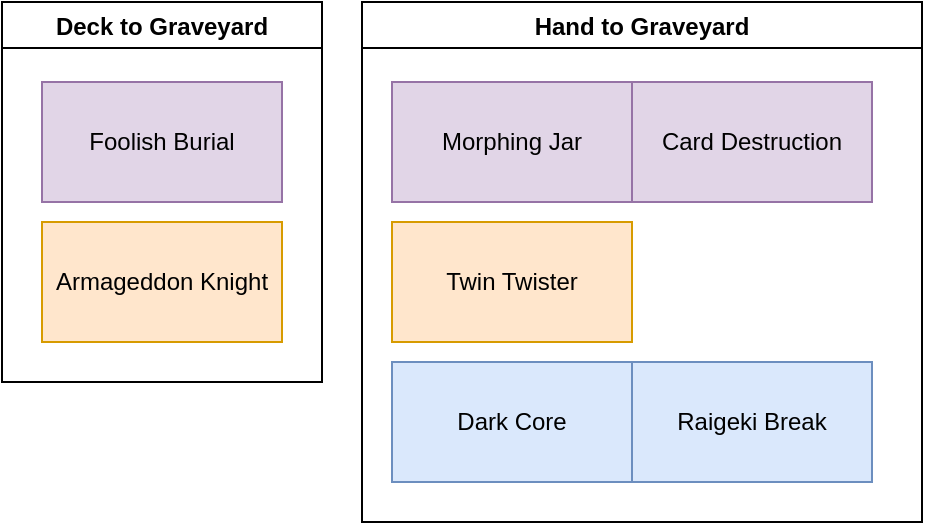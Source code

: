 <mxfile version="20.1.4" type="github">
  <diagram id="k3XtddSRICdn5ckGxZP9" name="Graveyard Support">
    <mxGraphModel dx="1141" dy="703" grid="1" gridSize="10" guides="1" tooltips="1" connect="1" arrows="1" fold="1" page="1" pageScale="1" pageWidth="850" pageHeight="1100" math="0" shadow="0">
      <root>
        <mxCell id="0" />
        <mxCell id="1" parent="0" />
        <mxCell id="qbupHraFLRX2WD-IEX-6-1" value="Deck to Graveyard" style="swimlane;" parent="1" vertex="1">
          <mxGeometry x="20" y="20" width="160" height="190" as="geometry" />
        </mxCell>
        <mxCell id="J6CSg8eaZkPXc1e662Wj-21" value="Foolish Burial" style="whiteSpace=wrap;html=1;fillColor=#e1d5e7;strokeColor=#9673a6;" parent="qbupHraFLRX2WD-IEX-6-1" vertex="1">
          <mxGeometry x="20" y="40" width="120" height="60" as="geometry" />
        </mxCell>
        <mxCell id="qbupHraFLRX2WD-IEX-6-2" value="Armageddon Knight" style="whiteSpace=wrap;html=1;fillColor=#ffe6cc;strokeColor=#d79b00;" parent="qbupHraFLRX2WD-IEX-6-1" vertex="1">
          <mxGeometry x="20" y="110" width="120" height="60" as="geometry" />
        </mxCell>
        <mxCell id="qbupHraFLRX2WD-IEX-6-3" value="Hand to Graveyard" style="swimlane;" parent="1" vertex="1">
          <mxGeometry x="200" y="20" width="280" height="260" as="geometry" />
        </mxCell>
        <mxCell id="uOeM7xrh9b_xjBoLv8GL-2" value="Morphing Jar" style="whiteSpace=wrap;html=1;fillColor=#e1d5e7;strokeColor=#9673a6;" parent="qbupHraFLRX2WD-IEX-6-3" vertex="1">
          <mxGeometry x="15" y="40" width="120" height="60" as="geometry" />
        </mxCell>
        <mxCell id="uOeM7xrh9b_xjBoLv8GL-3" value="Raigeki Break" style="whiteSpace=wrap;html=1;fillColor=#dae8fc;strokeColor=#6c8ebf;" parent="qbupHraFLRX2WD-IEX-6-3" vertex="1">
          <mxGeometry x="135" y="180" width="120" height="60" as="geometry" />
        </mxCell>
        <mxCell id="uOeM7xrh9b_xjBoLv8GL-5" value="Dark Core" style="whiteSpace=wrap;html=1;fillColor=#dae8fc;strokeColor=#6c8ebf;" parent="qbupHraFLRX2WD-IEX-6-3" vertex="1">
          <mxGeometry x="15" y="180" width="120" height="60" as="geometry" />
        </mxCell>
        <mxCell id="uOeM7xrh9b_xjBoLv8GL-4" value="Twin Twister" style="whiteSpace=wrap;html=1;fillColor=#ffe6cc;strokeColor=#d79b00;" parent="qbupHraFLRX2WD-IEX-6-3" vertex="1">
          <mxGeometry x="15" y="110" width="120" height="60" as="geometry" />
        </mxCell>
        <mxCell id="uOeM7xrh9b_xjBoLv8GL-1" value="Card Destruction" style="whiteSpace=wrap;html=1;fillColor=#e1d5e7;strokeColor=#9673a6;" parent="qbupHraFLRX2WD-IEX-6-3" vertex="1">
          <mxGeometry x="135" y="40" width="120" height="60" as="geometry" />
        </mxCell>
      </root>
    </mxGraphModel>
  </diagram>
</mxfile>
